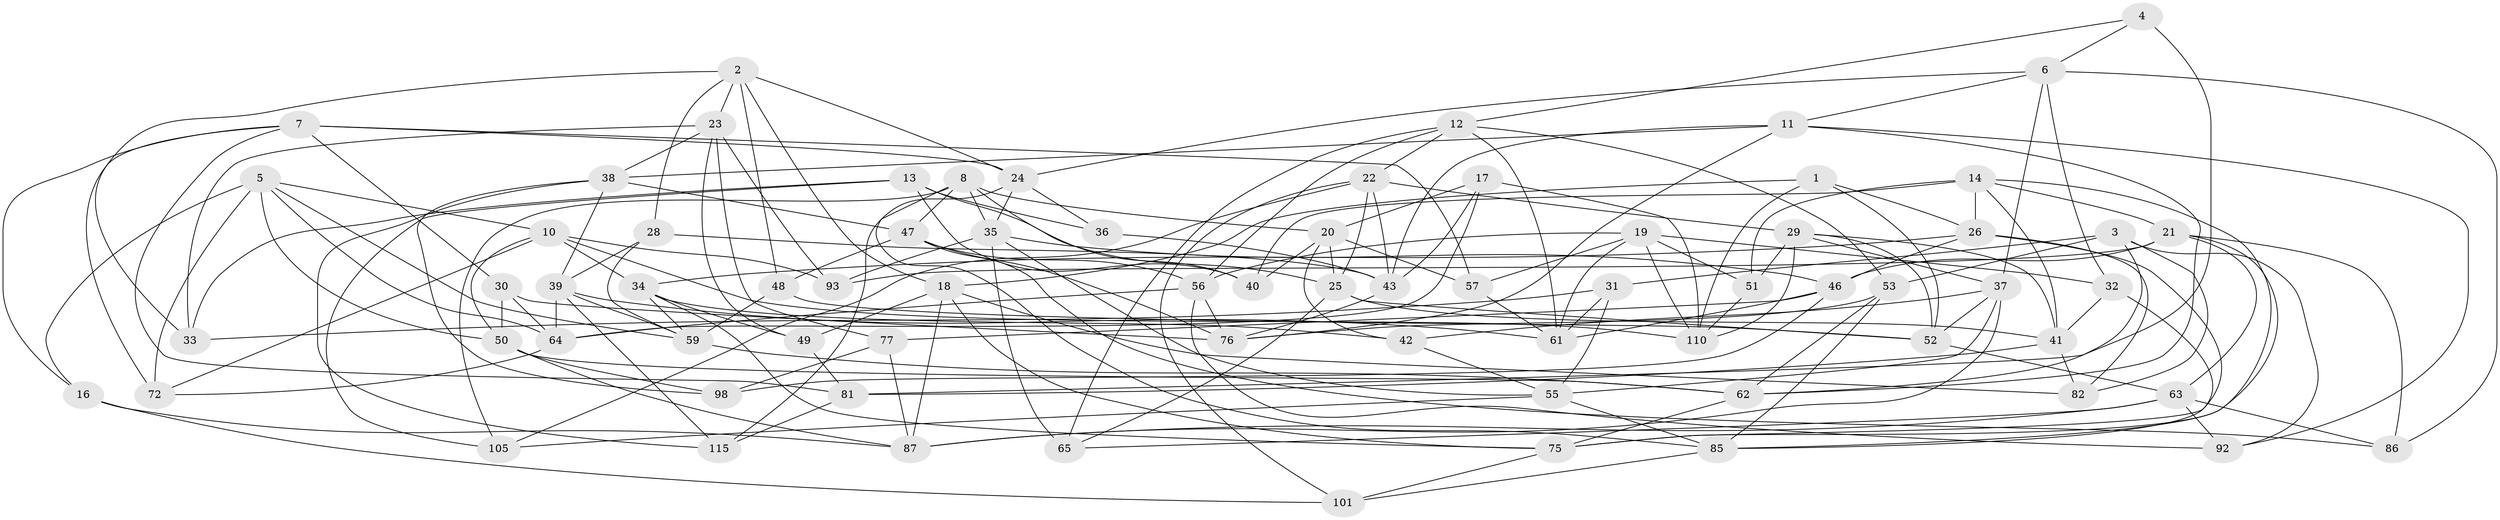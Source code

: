 // original degree distribution, {4: 1.0}
// Generated by graph-tools (version 1.1) at 2025/42/03/06/25 10:42:24]
// undirected, 73 vertices, 189 edges
graph export_dot {
graph [start="1"]
  node [color=gray90,style=filled];
  1;
  2 [super="+117"];
  3 [super="+99"];
  4;
  5 [super="+69"];
  6 [super="+9"];
  7 [super="+104"];
  8 [super="+116"];
  10 [super="+103"];
  11 [super="+15"];
  12 [super="+70"];
  13 [super="+45"];
  14 [super="+83"];
  16;
  17;
  18 [super="+84"];
  19 [super="+67"];
  20 [super="+107"];
  21 [super="+27"];
  22 [super="+60"];
  23 [super="+68"];
  24 [super="+58"];
  25 [super="+118"];
  26 [super="+88"];
  28;
  29 [super="+71"];
  30;
  31;
  32;
  33;
  34 [super="+89"];
  35 [super="+113"];
  36;
  37 [super="+114"];
  38 [super="+106"];
  39 [super="+91"];
  40;
  41 [super="+44"];
  42;
  43 [super="+102"];
  46 [super="+108"];
  47 [super="+100"];
  48;
  49;
  50 [super="+54"];
  51;
  52 [super="+80"];
  53 [super="+109"];
  55 [super="+95"];
  56 [super="+73"];
  57;
  59 [super="+79"];
  61 [super="+96"];
  62 [super="+66"];
  63 [super="+74"];
  64 [super="+94"];
  65;
  72;
  75 [super="+119"];
  76 [super="+78"];
  77;
  81 [super="+112"];
  82;
  85 [super="+97"];
  86;
  87 [super="+90"];
  92;
  93;
  98;
  101;
  105;
  110 [super="+111"];
  115;
  1 -- 110;
  1 -- 26;
  1 -- 18;
  1 -- 52;
  2 -- 48;
  2 -- 33;
  2 -- 28;
  2 -- 23;
  2 -- 18;
  2 -- 24;
  3 -- 82;
  3 -- 31;
  3 -- 53 [weight=2];
  3 -- 92;
  3 -- 62;
  4 -- 81 [weight=2];
  4 -- 12;
  4 -- 6;
  5 -- 64;
  5 -- 72;
  5 -- 16;
  5 -- 10;
  5 -- 50;
  5 -- 59;
  6 -- 86;
  6 -- 37;
  6 -- 32;
  6 -- 11;
  6 -- 24;
  7 -- 57;
  7 -- 24;
  7 -- 81;
  7 -- 16;
  7 -- 72;
  7 -- 30;
  8 -- 40;
  8 -- 47;
  8 -- 105;
  8 -- 20;
  8 -- 85;
  8 -- 35;
  10 -- 93;
  10 -- 34;
  10 -- 72;
  10 -- 50;
  10 -- 110;
  11 -- 92;
  11 -- 43;
  11 -- 76;
  11 -- 38;
  11 -- 62;
  12 -- 65;
  12 -- 61;
  12 -- 22;
  12 -- 53;
  12 -- 56;
  13 -- 25;
  13 -- 36 [weight=2];
  13 -- 33;
  13 -- 40;
  13 -- 105;
  14 -- 40;
  14 -- 51;
  14 -- 41;
  14 -- 26;
  14 -- 21;
  14 -- 75;
  16 -- 101;
  16 -- 87;
  17 -- 64;
  17 -- 43;
  17 -- 20;
  17 -- 110;
  18 -- 82;
  18 -- 87;
  18 -- 49;
  18 -- 75;
  19 -- 51;
  19 -- 32;
  19 -- 57;
  19 -- 61;
  19 -- 56;
  19 -- 110;
  20 -- 40;
  20 -- 42;
  20 -- 25;
  20 -- 57;
  21 -- 86;
  21 -- 46;
  21 -- 85;
  21 -- 93;
  21 -- 63;
  22 -- 25;
  22 -- 101;
  22 -- 105;
  22 -- 29;
  22 -- 43;
  23 -- 77;
  23 -- 49;
  23 -- 33;
  23 -- 93;
  23 -- 38;
  24 -- 36;
  24 -- 35;
  24 -- 115;
  25 -- 65;
  25 -- 41;
  25 -- 52;
  26 -- 75;
  26 -- 82;
  26 -- 46;
  26 -- 34;
  28 -- 39;
  28 -- 59;
  28 -- 43;
  29 -- 110;
  29 -- 52;
  29 -- 37;
  29 -- 41;
  29 -- 51;
  30 -- 50;
  30 -- 64;
  30 -- 76;
  31 -- 33;
  31 -- 61;
  31 -- 55;
  32 -- 85;
  32 -- 41;
  34 -- 42;
  34 -- 59;
  34 -- 49;
  34 -- 75;
  35 -- 46;
  35 -- 65;
  35 -- 93;
  35 -- 55;
  36 -- 43;
  37 -- 87;
  37 -- 42;
  37 -- 55;
  37 -- 52;
  38 -- 98;
  38 -- 115;
  38 -- 47;
  38 -- 39;
  39 -- 115;
  39 -- 64;
  39 -- 59;
  39 -- 61;
  41 -- 81;
  41 -- 82;
  42 -- 55;
  43 -- 76;
  46 -- 61;
  46 -- 98;
  46 -- 77;
  47 -- 86;
  47 -- 48;
  47 -- 56;
  47 -- 76;
  48 -- 59;
  48 -- 52;
  49 -- 81;
  50 -- 87;
  50 -- 98;
  50 -- 62;
  51 -- 110;
  52 -- 63;
  53 -- 76;
  53 -- 85;
  53 -- 62;
  55 -- 85;
  55 -- 105;
  56 -- 92;
  56 -- 64;
  56 -- 76;
  57 -- 61;
  59 -- 62;
  62 -- 75;
  63 -- 86;
  63 -- 92;
  63 -- 65;
  63 -- 87;
  64 -- 72;
  75 -- 101;
  77 -- 98;
  77 -- 87;
  81 -- 115;
  85 -- 101;
}
